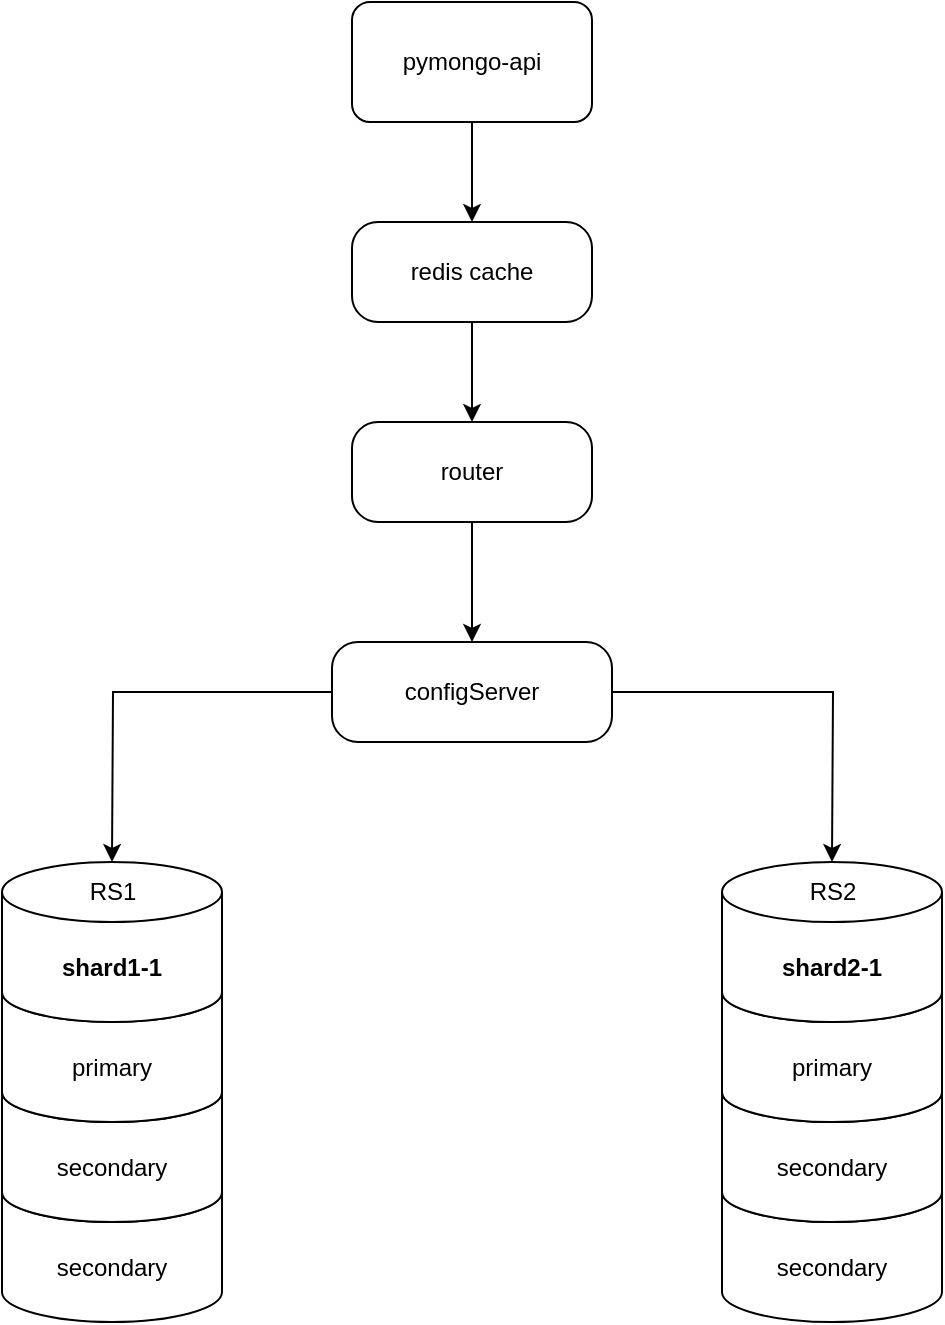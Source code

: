 <mxfile version="26.2.2">
  <diagram name="Page-1" id="-H_mtQnk-PTXWXPvYvuk">
    <mxGraphModel dx="-82" dy="748" grid="1" gridSize="10" guides="1" tooltips="1" connect="1" arrows="1" fold="1" page="1" pageScale="1" pageWidth="1169" pageHeight="827" math="0" shadow="0">
      <root>
        <mxCell id="0" />
        <mxCell id="1" parent="0" />
        <mxCell id="p9kjgCkocBYD14w4LpJB-1" value="secondary" style="shape=cylinder3;whiteSpace=wrap;html=1;boundedLbl=1;backgroundOutline=1;size=15;" parent="1" vertex="1">
          <mxGeometry x="1290" y="700" width="110" height="80" as="geometry" />
        </mxCell>
        <mxCell id="p9kjgCkocBYD14w4LpJB-2" value="secondary" style="shape=cylinder3;whiteSpace=wrap;html=1;boundedLbl=1;backgroundOutline=1;size=15;" parent="1" vertex="1">
          <mxGeometry x="1290" y="650" width="110" height="80" as="geometry" />
        </mxCell>
        <mxCell id="p9kjgCkocBYD14w4LpJB-3" value="primary" style="shape=cylinder3;whiteSpace=wrap;html=1;boundedLbl=1;backgroundOutline=1;size=15;" parent="1" vertex="1">
          <mxGeometry x="1290" y="600" width="110" height="80" as="geometry" />
        </mxCell>
        <mxCell id="p9kjgCkocBYD14w4LpJB-4" value="&lt;b&gt;shard1-1&lt;/b&gt;" style="shape=cylinder3;whiteSpace=wrap;html=1;boundedLbl=1;backgroundOutline=1;size=15;" parent="1" vertex="1">
          <mxGeometry x="1290" y="550" width="110" height="80" as="geometry" />
        </mxCell>
        <mxCell id="p9kjgCkocBYD14w4LpJB-25" value="secondary" style="shape=cylinder3;whiteSpace=wrap;html=1;boundedLbl=1;backgroundOutline=1;size=15;" parent="1" vertex="1">
          <mxGeometry x="1650" y="700" width="110" height="80" as="geometry" />
        </mxCell>
        <mxCell id="p9kjgCkocBYD14w4LpJB-26" value="secondary" style="shape=cylinder3;whiteSpace=wrap;html=1;boundedLbl=1;backgroundOutline=1;size=15;" parent="1" vertex="1">
          <mxGeometry x="1650" y="650" width="110" height="80" as="geometry" />
        </mxCell>
        <mxCell id="p9kjgCkocBYD14w4LpJB-27" value="primary" style="shape=cylinder3;whiteSpace=wrap;html=1;boundedLbl=1;backgroundOutline=1;size=15;" parent="1" vertex="1">
          <mxGeometry x="1650" y="600" width="110" height="80" as="geometry" />
        </mxCell>
        <mxCell id="p9kjgCkocBYD14w4LpJB-28" value="&lt;b&gt;shard2-1&lt;/b&gt;" style="shape=cylinder3;whiteSpace=wrap;html=1;boundedLbl=1;backgroundOutline=1;size=15;" parent="1" vertex="1">
          <mxGeometry x="1650" y="550" width="110" height="80" as="geometry" />
        </mxCell>
        <mxCell id="rDBXWld4duNLWCdYzchk-2" style="edgeStyle=orthogonalEdgeStyle;rounded=0;orthogonalLoop=1;jettySize=auto;html=1;entryX=0.5;entryY=0;entryDx=0;entryDy=0;" edge="1" parent="1" source="zGTPNFPVEG1Chw2uaS2p-2" target="rDBXWld4duNLWCdYzchk-1">
          <mxGeometry relative="1" as="geometry" />
        </mxCell>
        <mxCell id="zGTPNFPVEG1Chw2uaS2p-2" value="pymongo-api" style="rounded=1;whiteSpace=wrap;html=1;" parent="1" vertex="1">
          <mxGeometry x="1465" y="120" width="120" height="60" as="geometry" />
        </mxCell>
        <mxCell id="zGTPNFPVEG1Chw2uaS2p-3" style="edgeStyle=orthogonalEdgeStyle;rounded=0;orthogonalLoop=1;jettySize=auto;html=1;entryX=0.5;entryY=0;entryDx=0;entryDy=0;" parent="1" source="zGTPNFPVEG1Chw2uaS2p-4" target="zGTPNFPVEG1Chw2uaS2p-7" edge="1">
          <mxGeometry relative="1" as="geometry" />
        </mxCell>
        <mxCell id="zGTPNFPVEG1Chw2uaS2p-4" value="router" style="rounded=1;whiteSpace=wrap;html=1;arcSize=26;" parent="1" vertex="1">
          <mxGeometry x="1465" y="330" width="120" height="50" as="geometry" />
        </mxCell>
        <mxCell id="zGTPNFPVEG1Chw2uaS2p-6" style="edgeStyle=orthogonalEdgeStyle;rounded=0;orthogonalLoop=1;jettySize=auto;html=1;" parent="1" source="zGTPNFPVEG1Chw2uaS2p-7" edge="1">
          <mxGeometry relative="1" as="geometry">
            <mxPoint x="1705" y="550" as="targetPoint" />
          </mxGeometry>
        </mxCell>
        <mxCell id="zGTPNFPVEG1Chw2uaS2p-7" value="configServer" style="rounded=1;whiteSpace=wrap;html=1;arcSize=26;" parent="1" vertex="1">
          <mxGeometry x="1455" y="440" width="140" height="50" as="geometry" />
        </mxCell>
        <mxCell id="zGTPNFPVEG1Chw2uaS2p-9" style="edgeStyle=orthogonalEdgeStyle;rounded=0;orthogonalLoop=1;jettySize=auto;html=1;entryX=0.5;entryY=0;entryDx=0;entryDy=0;entryPerimeter=0;" parent="1" source="zGTPNFPVEG1Chw2uaS2p-7" edge="1">
          <mxGeometry relative="1" as="geometry">
            <mxPoint x="1345" y="550" as="targetPoint" />
          </mxGeometry>
        </mxCell>
        <mxCell id="Zjy5c9PIxbvYUZ515rNP-1" value="RS1" style="text;html=1;align=center;verticalAlign=middle;resizable=0;points=[];autosize=1;strokeColor=none;fillColor=none;" parent="1" vertex="1">
          <mxGeometry x="1320" y="550" width="50" height="30" as="geometry" />
        </mxCell>
        <mxCell id="Zjy5c9PIxbvYUZ515rNP-2" value="RS2" style="text;html=1;align=center;verticalAlign=middle;resizable=0;points=[];autosize=1;strokeColor=none;fillColor=none;" parent="1" vertex="1">
          <mxGeometry x="1680" y="550" width="50" height="30" as="geometry" />
        </mxCell>
        <mxCell id="rDBXWld4duNLWCdYzchk-3" style="edgeStyle=orthogonalEdgeStyle;rounded=0;orthogonalLoop=1;jettySize=auto;html=1;entryX=0.5;entryY=0;entryDx=0;entryDy=0;" edge="1" parent="1" source="rDBXWld4duNLWCdYzchk-1" target="zGTPNFPVEG1Chw2uaS2p-4">
          <mxGeometry relative="1" as="geometry" />
        </mxCell>
        <mxCell id="rDBXWld4duNLWCdYzchk-1" value="redis cache" style="rounded=1;whiteSpace=wrap;html=1;arcSize=26;" vertex="1" parent="1">
          <mxGeometry x="1465" y="230" width="120" height="50" as="geometry" />
        </mxCell>
      </root>
    </mxGraphModel>
  </diagram>
</mxfile>
